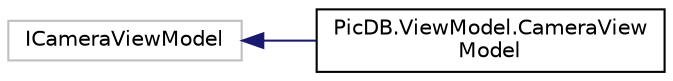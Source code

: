 digraph "Graphical Class Hierarchy"
{
  edge [fontname="Helvetica",fontsize="10",labelfontname="Helvetica",labelfontsize="10"];
  node [fontname="Helvetica",fontsize="10",shape=record];
  rankdir="LR";
  Node51 [label="ICameraViewModel",height=0.2,width=0.4,color="grey75", fillcolor="white", style="filled"];
  Node51 -> Node0 [dir="back",color="midnightblue",fontsize="10",style="solid",fontname="Helvetica"];
  Node0 [label="PicDB.ViewModel.CameraView\lModel",height=0.2,width=0.4,color="black", fillcolor="white", style="filled",URL="$classPicDB_1_1ViewModel_1_1CameraViewModel.html"];
}
